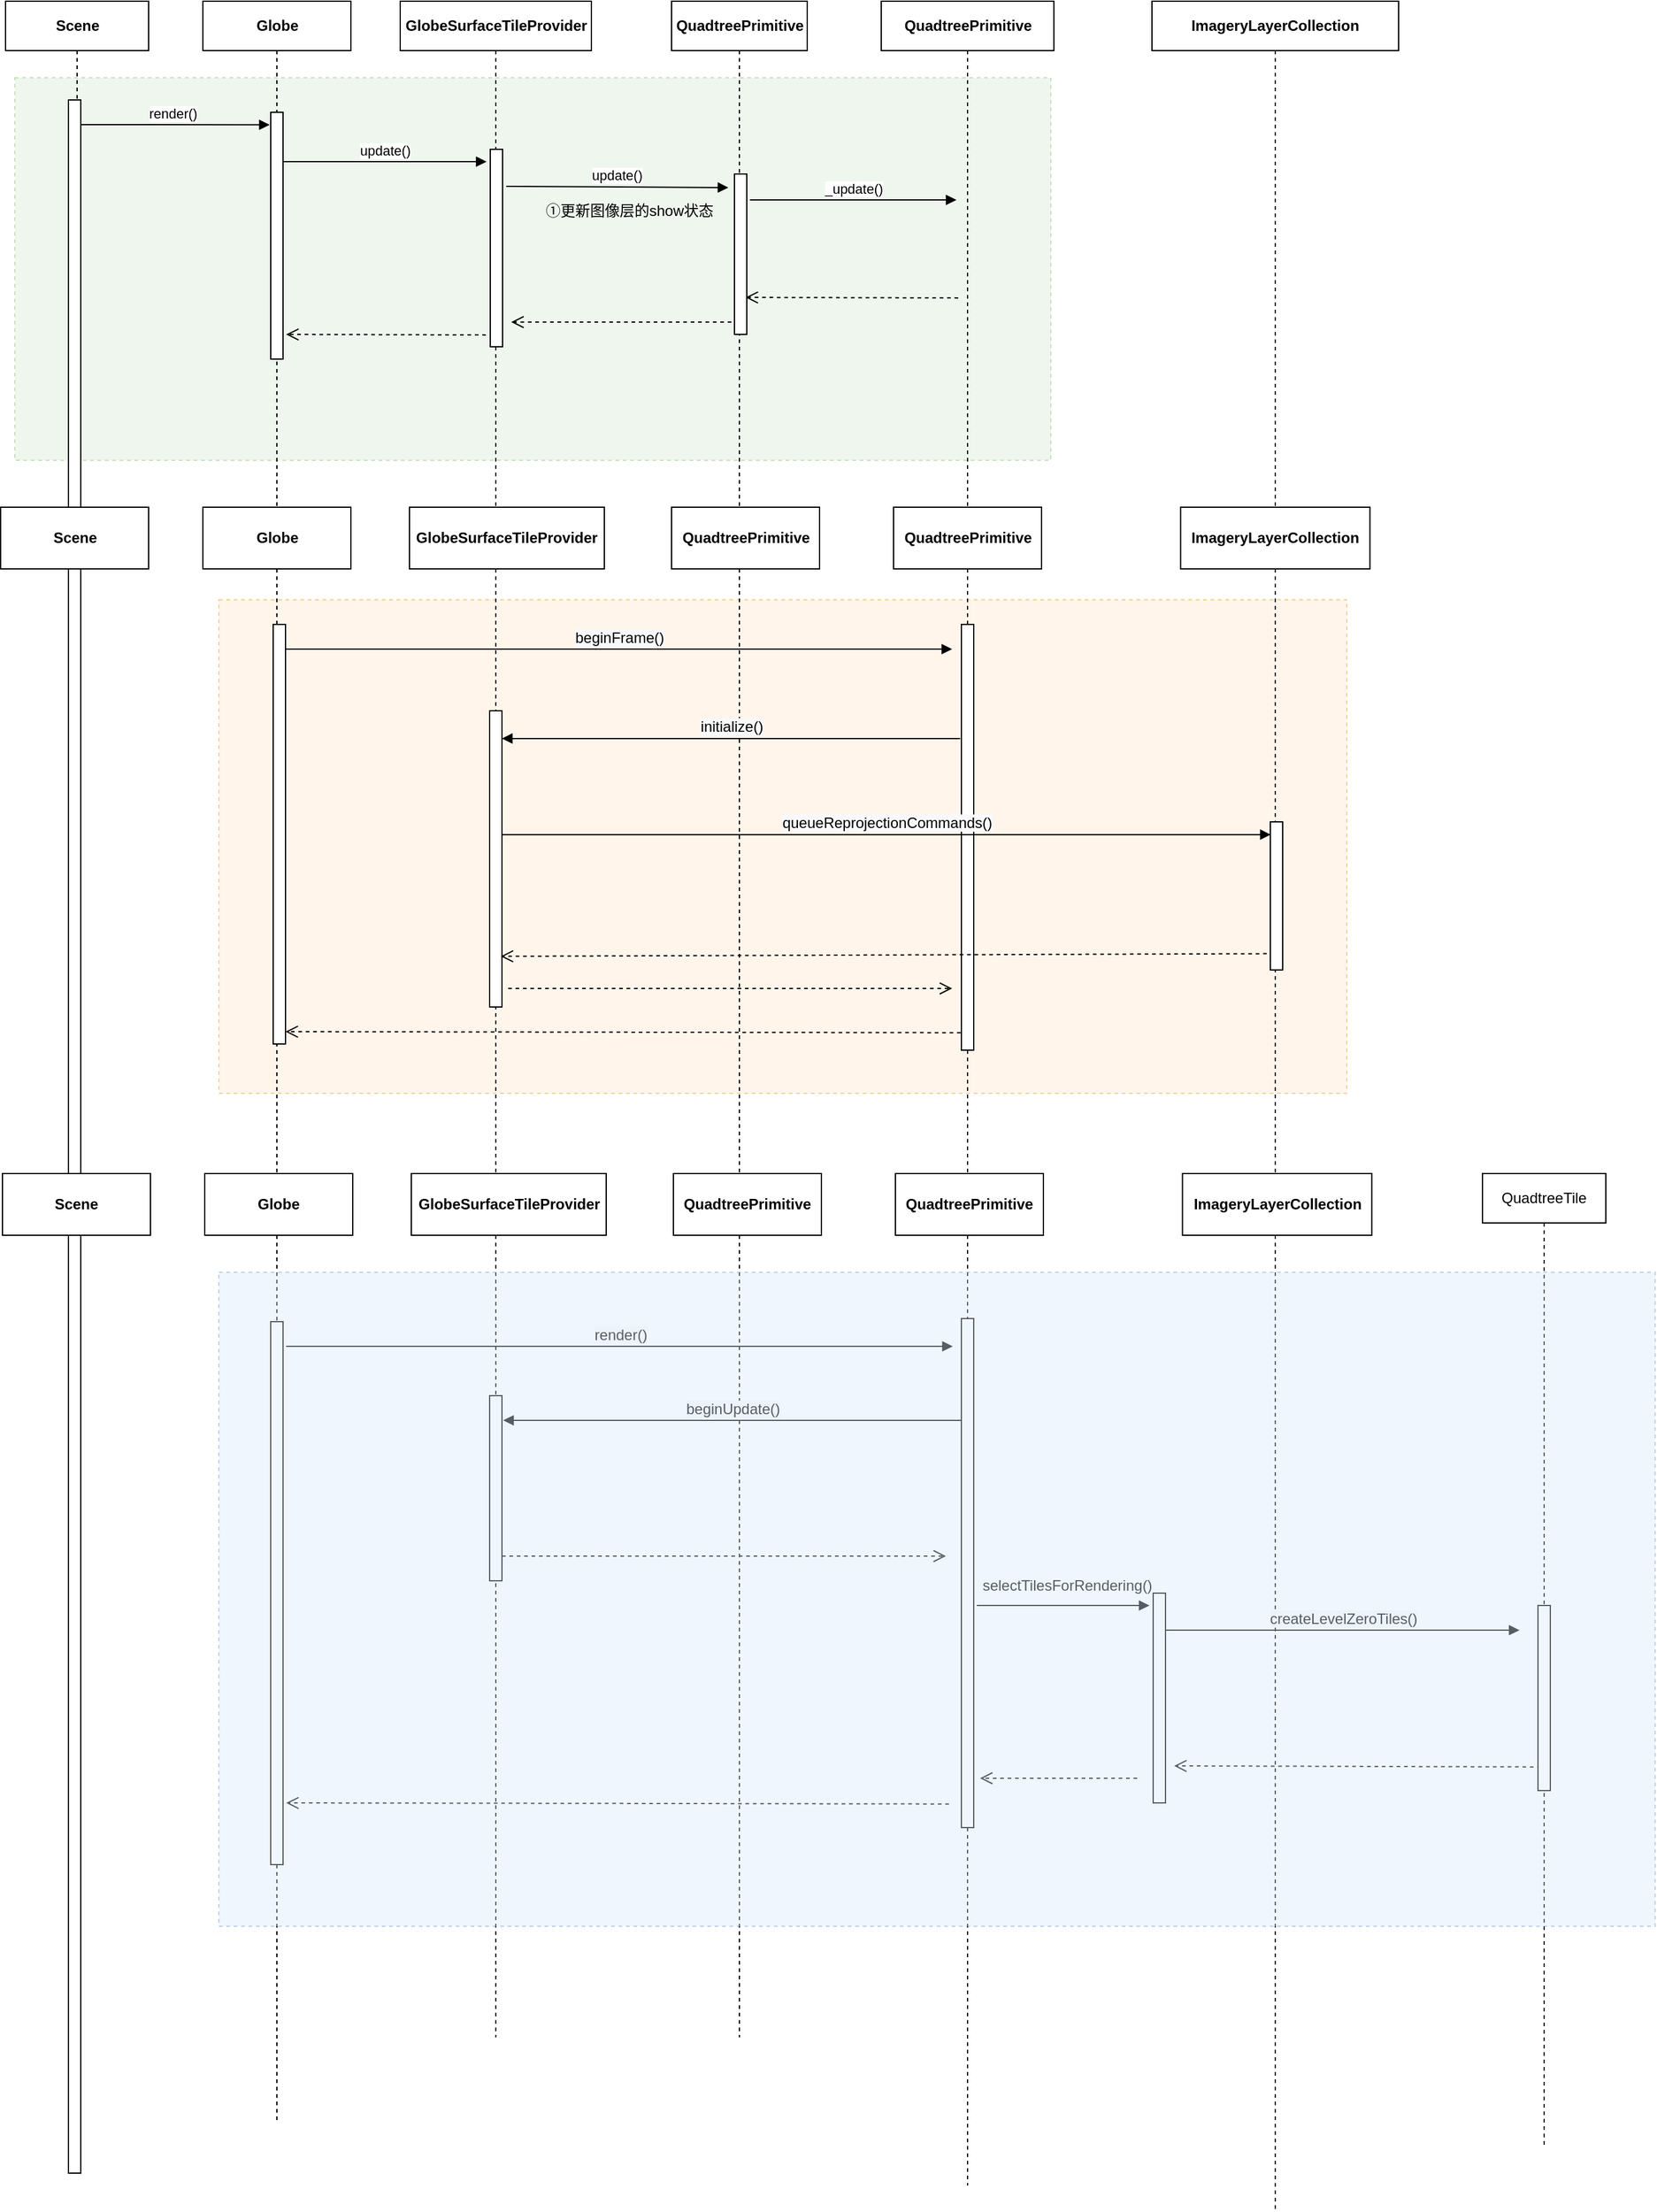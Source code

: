 <mxfile version="18.1.1" type="device" pages="2"><diagram id="OlKX9yXtKvfDsa3n73WA" name="scnen"><mxGraphModel dx="1847" dy="1097" grid="1" gridSize="10" guides="1" tooltips="1" connect="1" arrows="1" fold="1" page="1" pageScale="1" pageWidth="1169" pageHeight="827" math="0" shadow="0"><root><mxCell id="0"/><mxCell id="1" parent="0"/><mxCell id="t_NQuo8DClpIzCMbdmli-40" value="" style="rounded=0;whiteSpace=wrap;html=1;labelBackgroundColor=none;labelBorderColor=none;fillColor=#ffe6cc;dashed=1;strokeColor=#d79b00;opacity=40;" vertex="1" parent="1"><mxGeometry x="245.5" y="525" width="914.5" height="400" as="geometry"/></mxCell><mxCell id="t_NQuo8DClpIzCMbdmli-24" value="" style="rounded=0;whiteSpace=wrap;html=1;labelBackgroundColor=none;labelBorderColor=none;fillColor=#d5e8d4;dashed=1;strokeColor=#82b366;opacity=40;" vertex="1" parent="1"><mxGeometry x="80" y="102" width="840" height="310" as="geometry"/></mxCell><mxCell id="TQ6cITG2cjyuzO6V15b9-2" value="render()" style="html=1;verticalAlign=bottom;endArrow=block;rounded=0;entryX=0.267;entryY=0.123;entryDx=0;entryDy=0;entryPerimeter=0;" edge="1" parent="1"><mxGeometry relative="1" as="geometry"><mxPoint x="129.5" y="140" as="sourcePoint"/><mxPoint x="286.633" y="140.13" as="targetPoint"/></mxGeometry></mxCell><mxCell id="TQ6cITG2cjyuzO6V15b9-4" value="Scene" style="shape=umlLifeline;perimeter=lifelinePerimeter;whiteSpace=wrap;html=1;container=1;collapsible=0;recursiveResize=0;outlineConnect=0;strokeWidth=1;fontStyle=1" vertex="1" parent="1"><mxGeometry x="72.5" y="40" width="116" height="1760" as="geometry"/></mxCell><mxCell id="TQ6cITG2cjyuzO6V15b9-5" value="" style="html=1;points=[];perimeter=orthogonalPerimeter;" vertex="1" parent="TQ6cITG2cjyuzO6V15b9-4"><mxGeometry x="51" y="80" width="10" height="1680" as="geometry"/></mxCell><mxCell id="t_NQuo8DClpIzCMbdmli-43" value="&lt;span style=&quot;font-weight: 700;&quot;&gt;Scene&lt;/span&gt;" style="rounded=0;whiteSpace=wrap;html=1;labelBackgroundColor=none;labelBorderColor=none;fontColor=#000000;strokeColor=#000000;strokeWidth=1;fillColor=#FFFFFF;" vertex="1" parent="TQ6cITG2cjyuzO6V15b9-4"><mxGeometry x="-4" y="410" width="120" height="50" as="geometry"/></mxCell><mxCell id="TQ6cITG2cjyuzO6V15b9-9" value="update()" style="html=1;verticalAlign=bottom;endArrow=block;rounded=0;" edge="1" parent="1" source="TQ6cITG2cjyuzO6V15b9-1"><mxGeometry relative="1" as="geometry"><mxPoint x="282.5" y="170" as="sourcePoint"/><mxPoint x="462.5" y="170" as="targetPoint"/></mxGeometry></mxCell><mxCell id="TQ6cITG2cjyuzO6V15b9-6" value="Globe" style="shape=umlLifeline;perimeter=lifelinePerimeter;whiteSpace=wrap;html=1;container=1;collapsible=0;recursiveResize=0;outlineConnect=0;fontStyle=1" vertex="1" parent="1"><mxGeometry x="232.5" y="40" width="120" height="1720" as="geometry"/></mxCell><mxCell id="TQ6cITG2cjyuzO6V15b9-1" value="" style="html=1;points=[];perimeter=orthogonalPerimeter;" vertex="1" parent="TQ6cITG2cjyuzO6V15b9-6"><mxGeometry x="55" y="90" width="10" height="200" as="geometry"/></mxCell><mxCell id="t_NQuo8DClpIzCMbdmli-44" value="&lt;span style=&quot;font-weight: 700;&quot;&gt;Globe&lt;/span&gt;" style="rounded=0;whiteSpace=wrap;html=1;labelBackgroundColor=none;labelBorderColor=none;fontColor=#000000;strokeColor=#000000;strokeWidth=1;fillColor=#FFFFFF;" vertex="1" parent="TQ6cITG2cjyuzO6V15b9-6"><mxGeometry y="410" width="120" height="50" as="geometry"/></mxCell><mxCell id="t_NQuo8DClpIzCMbdmli-63" value="" style="html=1;points=[];perimeter=orthogonalPerimeter;" vertex="1" parent="TQ6cITG2cjyuzO6V15b9-6"><mxGeometry x="55" y="1070" width="10" height="440" as="geometry"/></mxCell><mxCell id="t_NQuo8DClpIzCMbdmli-1" value="GlobeSurfaceTileProvider" style="shape=umlLifeline;perimeter=lifelinePerimeter;whiteSpace=wrap;html=1;container=1;collapsible=0;recursiveResize=0;outlineConnect=0;labelBackgroundColor=none;labelBorderColor=none;align=center;size=40;fontStyle=1" vertex="1" parent="1"><mxGeometry x="392.5" y="40" width="155" height="1650" as="geometry"/></mxCell><mxCell id="TQ6cITG2cjyuzO6V15b9-8" value="" style="html=1;points=[];perimeter=orthogonalPerimeter;" vertex="1" parent="t_NQuo8DClpIzCMbdmli-1"><mxGeometry x="73" y="120" width="10" height="160" as="geometry"/></mxCell><mxCell id="t_NQuo8DClpIzCMbdmli-23" value="" style="html=1;verticalAlign=bottom;endArrow=open;dashed=1;endSize=8;rounded=0;" edge="1" parent="t_NQuo8DClpIzCMbdmli-1" source="t_NQuo8DClpIzCMbdmli-16"><mxGeometry relative="1" as="geometry"><mxPoint x="90" y="260" as="targetPoint"/><mxPoint x="245.4" y="260.44" as="sourcePoint"/></mxGeometry></mxCell><mxCell id="t_NQuo8DClpIzCMbdmli-45" value="&lt;span style=&quot;font-weight: 700;&quot;&gt;GlobeSurfaceTileProvider&lt;/span&gt;" style="rounded=0;whiteSpace=wrap;html=1;labelBackgroundColor=none;labelBorderColor=none;fontColor=#000000;strokeColor=#000000;strokeWidth=1;fillColor=#FFFFFF;" vertex="1" parent="t_NQuo8DClpIzCMbdmli-1"><mxGeometry x="7.5" y="410" width="158" height="50" as="geometry"/></mxCell><mxCell id="t_NQuo8DClpIzCMbdmli-64" value="&lt;span style=&quot;font-size: 12px; text-align: left; background-color: rgb(248, 249, 250);&quot;&gt;render()&lt;/span&gt;" style="html=1;verticalAlign=bottom;endArrow=block;rounded=0;" edge="1" parent="t_NQuo8DClpIzCMbdmli-1"><mxGeometry relative="1" as="geometry"><mxPoint x="-92.5" y="1090" as="sourcePoint"/><mxPoint x="448" y="1090" as="targetPoint"/></mxGeometry></mxCell><mxCell id="t_NQuo8DClpIzCMbdmli-66" value="" style="html=1;points=[];perimeter=orthogonalPerimeter;" vertex="1" parent="t_NQuo8DClpIzCMbdmli-1"><mxGeometry x="72.5" y="1130" width="10" height="150" as="geometry"/></mxCell><mxCell id="t_NQuo8DClpIzCMbdmli-8" value="update()" style="html=1;verticalAlign=bottom;endArrow=block;rounded=0;fontColor=#000000;" edge="1" parent="1"><mxGeometry relative="1" as="geometry"><mxPoint x="478.5" y="190" as="sourcePoint"/><mxPoint x="658.5" y="191" as="targetPoint"/></mxGeometry></mxCell><mxCell id="t_NQuo8DClpIzCMbdmli-14" value="&lt;span style=&quot;text-align: left;&quot;&gt;①更新图像层的show状态&lt;/span&gt;" style="text;html=1;align=center;verticalAlign=middle;resizable=0;points=[];autosize=1;strokeColor=none;fillColor=none;fontColor=#000000;" vertex="1" parent="1"><mxGeometry x="502.5" y="200" width="150" height="20" as="geometry"/></mxCell><mxCell id="t_NQuo8DClpIzCMbdmli-16" value="&lt;span style=&quot;text-align: left;&quot;&gt;QuadtreePrimitive&lt;/span&gt;" style="shape=umlLifeline;perimeter=lifelinePerimeter;whiteSpace=wrap;html=1;container=1;collapsible=0;recursiveResize=0;outlineConnect=0;labelBackgroundColor=none;labelBorderColor=none;fontColor=#000000;fontStyle=1" vertex="1" parent="1"><mxGeometry x="612.5" y="40" width="110" height="1650" as="geometry"/></mxCell><mxCell id="t_NQuo8DClpIzCMbdmli-19" value="" style="html=1;points=[];perimeter=orthogonalPerimeter;" vertex="1" parent="t_NQuo8DClpIzCMbdmli-16"><mxGeometry x="51" y="140" width="10" height="130" as="geometry"/></mxCell><mxCell id="t_NQuo8DClpIzCMbdmli-20" value="_update()" style="html=1;verticalAlign=bottom;endArrow=block;rounded=0;fontColor=#000000;" edge="1" parent="t_NQuo8DClpIzCMbdmli-16"><mxGeometry relative="1" as="geometry"><mxPoint x="63.5" y="161" as="sourcePoint"/><mxPoint x="231" y="161" as="targetPoint"/></mxGeometry></mxCell><mxCell id="t_NQuo8DClpIzCMbdmli-22" value="" style="html=1;verticalAlign=bottom;endArrow=open;dashed=1;endSize=8;rounded=0;exitX=-0.05;exitY=0.924;exitDx=0;exitDy=0;exitPerimeter=0;" edge="1" parent="t_NQuo8DClpIzCMbdmli-16"><mxGeometry relative="1" as="geometry"><mxPoint x="60" y="240" as="targetPoint"/><mxPoint x="232.4" y="240.44" as="sourcePoint"/></mxGeometry></mxCell><mxCell id="t_NQuo8DClpIzCMbdmli-46" value="&lt;span style=&quot;font-weight: 700; text-align: left;&quot;&gt;QuadtreePrimitive&lt;/span&gt;" style="rounded=0;whiteSpace=wrap;html=1;labelBackgroundColor=none;labelBorderColor=none;fontColor=#000000;strokeColor=#000000;strokeWidth=1;fillColor=#FFFFFF;" vertex="1" parent="t_NQuo8DClpIzCMbdmli-16"><mxGeometry y="410" width="120" height="50" as="geometry"/></mxCell><mxCell id="t_NQuo8DClpIzCMbdmli-85" value="" style="html=1;verticalAlign=bottom;endArrow=open;dashed=1;endSize=8;rounded=0;exitX=-0.06;exitY=0.959;exitDx=0;exitDy=0;exitPerimeter=0;" edge="1" parent="t_NQuo8DClpIzCMbdmli-16"><mxGeometry relative="1" as="geometry"><mxPoint x="-312.5" y="1460" as="targetPoint"/><mxPoint x="224.9" y="1460.855" as="sourcePoint"/></mxGeometry></mxCell><mxCell id="t_NQuo8DClpIzCMbdmli-18" value="&lt;span style=&quot;text-align: left;&quot;&gt;ImageryLayerCollection&lt;/span&gt;" style="shape=umlLifeline;perimeter=lifelinePerimeter;whiteSpace=wrap;html=1;container=1;collapsible=0;recursiveResize=0;outlineConnect=0;labelBackgroundColor=none;labelBorderColor=none;fontColor=#000000;fontStyle=1" vertex="1" parent="1"><mxGeometry x="1002" y="40" width="200" height="1790" as="geometry"/></mxCell><mxCell id="t_NQuo8DClpIzCMbdmli-55" value="&lt;span style=&quot;font-weight: 700; text-align: left;&quot;&gt;ImageryLayerCollection&lt;/span&gt;" style="rounded=0;whiteSpace=wrap;html=1;labelBackgroundColor=none;labelBorderColor=none;fontColor=#000000;strokeColor=#000000;strokeWidth=1;fillColor=#FFFFFF;" vertex="1" parent="t_NQuo8DClpIzCMbdmli-18"><mxGeometry x="23.25" y="410" width="153.5" height="50" as="geometry"/></mxCell><mxCell id="t_NQuo8DClpIzCMbdmli-33" value="" style="html=1;points=[];perimeter=orthogonalPerimeter;" vertex="1" parent="t_NQuo8DClpIzCMbdmli-18"><mxGeometry x="96" y="665" width="10" height="120" as="geometry"/></mxCell><mxCell id="t_NQuo8DClpIzCMbdmli-76" value="" style="html=1;verticalAlign=bottom;endArrow=block;rounded=0;" edge="1" parent="t_NQuo8DClpIzCMbdmli-18"><mxGeometry relative="1" as="geometry"><mxPoint x="-142.0" y="1300" as="sourcePoint"/><mxPoint x="-2" y="1300" as="targetPoint"/></mxGeometry></mxCell><mxCell id="t_NQuo8DClpIzCMbdmli-74" value="" style="html=1;points=[];perimeter=orthogonalPerimeter;" vertex="1" parent="t_NQuo8DClpIzCMbdmli-18"><mxGeometry x="1" y="1290" width="10" height="170" as="geometry"/></mxCell><mxCell id="t_NQuo8DClpIzCMbdmli-83" value="" style="html=1;verticalAlign=bottom;endArrow=open;dashed=1;endSize=8;rounded=0;exitX=-0.06;exitY=0.959;exitDx=0;exitDy=0;exitPerimeter=0;" edge="1" parent="t_NQuo8DClpIzCMbdmli-18"><mxGeometry relative="1" as="geometry"><mxPoint x="18" y="1430" as="targetPoint"/><mxPoint x="315.4" y="1430.855" as="sourcePoint"/></mxGeometry></mxCell><mxCell id="t_NQuo8DClpIzCMbdmli-11" value="" style="html=1;verticalAlign=bottom;endArrow=open;dashed=1;endSize=8;rounded=0;exitX=-0.05;exitY=0.924;exitDx=0;exitDy=0;exitPerimeter=0;" edge="1" parent="1"><mxGeometry relative="1" as="geometry"><mxPoint x="300" y="310" as="targetPoint"/><mxPoint x="462.0" y="310.44" as="sourcePoint"/></mxGeometry></mxCell><mxCell id="t_NQuo8DClpIzCMbdmli-27" value="&lt;span style=&quot;text-align: left;&quot;&gt;QuadtreePrimitive&lt;/span&gt;" style="shape=umlLifeline;perimeter=lifelinePerimeter;whiteSpace=wrap;html=1;container=1;collapsible=0;recursiveResize=0;outlineConnect=0;labelBackgroundColor=none;labelBorderColor=none;fontColor=#000000;fontStyle=1" vertex="1" parent="1"><mxGeometry x="782.5" y="40" width="140" height="1770" as="geometry"/></mxCell><mxCell id="t_NQuo8DClpIzCMbdmli-52" value="&lt;span style=&quot;font-weight: 700; text-align: left;&quot;&gt;QuadtreePrimitive&lt;/span&gt;" style="rounded=0;whiteSpace=wrap;html=1;labelBackgroundColor=none;labelBorderColor=none;fontColor=#000000;strokeColor=#000000;strokeWidth=1;fillColor=#FFFFFF;" vertex="1" parent="t_NQuo8DClpIzCMbdmli-27"><mxGeometry x="10" y="410" width="120" height="50" as="geometry"/></mxCell><mxCell id="t_NQuo8DClpIzCMbdmli-65" value="" style="html=1;points=[];perimeter=orthogonalPerimeter;" vertex="1" parent="t_NQuo8DClpIzCMbdmli-27"><mxGeometry x="65" y="1067.5" width="10" height="412.5" as="geometry"/></mxCell><mxCell id="t_NQuo8DClpIzCMbdmli-30" value="" style="html=1;points=[];perimeter=orthogonalPerimeter;" vertex="1" parent="1"><mxGeometry x="465" y="615" width="10" height="240" as="geometry"/></mxCell><mxCell id="t_NQuo8DClpIzCMbdmli-39" value="" style="html=1;verticalAlign=bottom;endArrow=open;dashed=1;endSize=8;rounded=0;exitX=-0.06;exitY=0.959;exitDx=0;exitDy=0;exitPerimeter=0;" edge="1" parent="1" source="t_NQuo8DClpIzCMbdmli-28"><mxGeometry relative="1" as="geometry"><mxPoint x="299.5" y="875" as="targetPoint"/><mxPoint x="1043" y="875" as="sourcePoint"/></mxGeometry></mxCell><mxCell id="t_NQuo8DClpIzCMbdmli-28" value="" style="html=1;points=[];perimeter=orthogonalPerimeter;" vertex="1" parent="1"><mxGeometry x="847.5" y="545" width="10" height="345" as="geometry"/></mxCell><mxCell id="t_NQuo8DClpIzCMbdmli-31" value="&lt;span style=&quot;font-size: 12px; text-align: left; background-color: rgb(248, 249, 250);&quot;&gt;initialize()&lt;/span&gt;" style="html=1;verticalAlign=bottom;endArrow=block;rounded=0;exitX=-0.1;exitY=0.268;exitDx=0;exitDy=0;exitPerimeter=0;" edge="1" parent="1" source="t_NQuo8DClpIzCMbdmli-28" target="t_NQuo8DClpIzCMbdmli-30"><mxGeometry relative="1" as="geometry"><mxPoint x="1055.5" y="635" as="sourcePoint"/><mxPoint x="505.5" y="635" as="targetPoint"/></mxGeometry></mxCell><mxCell id="TQ6cITG2cjyuzO6V15b9-21" value="&lt;span style=&quot;font-size: 12px; text-align: left; background-color: rgb(248, 249, 250);&quot;&gt;beginFrame()&lt;/span&gt;" style="html=1;verticalAlign=bottom;endArrow=block;rounded=0;" edge="1" parent="1" source="t_NQuo8DClpIzCMbdmli-26"><mxGeometry relative="1" as="geometry"><mxPoint x="312" y="565" as="sourcePoint"/><mxPoint x="840" y="565" as="targetPoint"/></mxGeometry></mxCell><mxCell id="t_NQuo8DClpIzCMbdmli-35" value="&lt;span style=&quot;font-size: 12px; text-align: left; background-color: rgb(248, 249, 250);&quot;&gt;queueReprojectionCommands()&lt;/span&gt;" style="html=1;verticalAlign=bottom;endArrow=block;rounded=0;entryX=0.029;entryY=0.086;entryDx=0;entryDy=0;entryPerimeter=0;" edge="1" parent="1" source="t_NQuo8DClpIzCMbdmli-30" target="t_NQuo8DClpIzCMbdmli-33"><mxGeometry relative="1" as="geometry"><mxPoint x="505.5" y="725" as="sourcePoint"/><mxPoint x="865.5" y="724" as="targetPoint"/></mxGeometry></mxCell><mxCell id="t_NQuo8DClpIzCMbdmli-37" value="" style="html=1;verticalAlign=bottom;endArrow=open;dashed=1;endSize=8;rounded=0;exitX=-0.289;exitY=0.89;exitDx=0;exitDy=0;exitPerimeter=0;entryX=0.9;entryY=0.829;entryDx=0;entryDy=0;entryPerimeter=0;" edge="1" parent="1" source="t_NQuo8DClpIzCMbdmli-33" target="t_NQuo8DClpIzCMbdmli-30"><mxGeometry relative="1" as="geometry"><mxPoint x="505.5" y="815" as="targetPoint"/><mxPoint x="865" y="815" as="sourcePoint"/></mxGeometry></mxCell><mxCell id="t_NQuo8DClpIzCMbdmli-38" value="" style="html=1;verticalAlign=bottom;endArrow=open;dashed=1;endSize=8;rounded=0;" edge="1" parent="1"><mxGeometry relative="1" as="geometry"><mxPoint x="840" y="840" as="targetPoint"/><mxPoint x="480" y="840" as="sourcePoint"/></mxGeometry></mxCell><mxCell id="t_NQuo8DClpIzCMbdmli-26" value="" style="html=1;points=[];perimeter=orthogonalPerimeter;" vertex="1" parent="1"><mxGeometry x="289.5" y="545" width="10" height="340" as="geometry"/></mxCell><mxCell id="t_NQuo8DClpIzCMbdmli-57" value="&lt;span style=&quot;font-weight: 700;&quot;&gt;Scene&lt;/span&gt;" style="rounded=0;whiteSpace=wrap;html=1;labelBackgroundColor=none;labelBorderColor=none;fontColor=#000000;strokeColor=#000000;strokeWidth=1;fillColor=#FFFFFF;" vertex="1" parent="1"><mxGeometry x="70" y="990" width="120" height="50" as="geometry"/></mxCell><mxCell id="t_NQuo8DClpIzCMbdmli-58" value="&lt;span style=&quot;font-weight: 700;&quot;&gt;Globe&lt;/span&gt;" style="rounded=0;whiteSpace=wrap;html=1;labelBackgroundColor=none;labelBorderColor=none;fontColor=#000000;strokeColor=#000000;strokeWidth=1;fillColor=#FFFFFF;" vertex="1" parent="1"><mxGeometry x="234" y="990" width="120" height="50" as="geometry"/></mxCell><mxCell id="t_NQuo8DClpIzCMbdmli-59" value="&lt;span style=&quot;font-weight: 700;&quot;&gt;GlobeSurfaceTileProvider&lt;/span&gt;" style="rounded=0;whiteSpace=wrap;html=1;labelBackgroundColor=none;labelBorderColor=none;fontColor=#000000;strokeColor=#000000;strokeWidth=1;fillColor=#FFFFFF;" vertex="1" parent="1"><mxGeometry x="401.5" y="990" width="158" height="50" as="geometry"/></mxCell><mxCell id="t_NQuo8DClpIzCMbdmli-60" value="&lt;span style=&quot;font-weight: 700; text-align: left;&quot;&gt;QuadtreePrimitive&lt;/span&gt;" style="rounded=0;whiteSpace=wrap;html=1;labelBackgroundColor=none;labelBorderColor=none;fontColor=#000000;strokeColor=#000000;strokeWidth=1;fillColor=#FFFFFF;" vertex="1" parent="1"><mxGeometry x="614" y="990" width="120" height="50" as="geometry"/></mxCell><mxCell id="t_NQuo8DClpIzCMbdmli-61" value="&lt;span style=&quot;font-weight: 700; text-align: left;&quot;&gt;ImageryLayerCollection&lt;/span&gt;" style="rounded=0;whiteSpace=wrap;html=1;labelBackgroundColor=none;labelBorderColor=none;fontColor=#000000;strokeColor=#000000;strokeWidth=1;fillColor=#FFFFFF;" vertex="1" parent="1"><mxGeometry x="1026.75" y="990" width="153.5" height="50" as="geometry"/></mxCell><mxCell id="t_NQuo8DClpIzCMbdmli-62" value="&lt;span style=&quot;font-weight: 700; text-align: left;&quot;&gt;QuadtreePrimitive&lt;/span&gt;" style="rounded=0;whiteSpace=wrap;html=1;labelBackgroundColor=none;labelBorderColor=none;fontColor=#000000;strokeColor=#000000;strokeWidth=1;fillColor=#FFFFFF;" vertex="1" parent="1"><mxGeometry x="794" y="990" width="120" height="50" as="geometry"/></mxCell><mxCell id="t_NQuo8DClpIzCMbdmli-67" value="&lt;span style=&quot;font-size: 12px; text-align: left; background-color: rgb(248, 249, 250);&quot;&gt;beginUpdate()&lt;/span&gt;" style="html=1;verticalAlign=bottom;endArrow=block;rounded=0;exitX=-0.1;exitY=0.268;exitDx=0;exitDy=0;exitPerimeter=0;" edge="1" parent="1"><mxGeometry relative="1" as="geometry"><mxPoint x="847.5" y="1190" as="sourcePoint"/><mxPoint x="476.0" y="1190" as="targetPoint"/></mxGeometry></mxCell><mxCell id="t_NQuo8DClpIzCMbdmli-70" value="" style="html=1;verticalAlign=bottom;endArrow=open;dashed=1;endSize=8;rounded=0;" edge="1" parent="1"><mxGeometry relative="1" as="geometry"><mxPoint x="835" y="1300" as="targetPoint"/><mxPoint x="475" y="1300" as="sourcePoint"/></mxGeometry></mxCell><mxCell id="t_NQuo8DClpIzCMbdmli-77" value="&lt;span style=&quot;text-align: left;&quot;&gt;selectTilesForRendering()&lt;/span&gt;" style="text;html=1;align=center;verticalAlign=middle;resizable=0;points=[];autosize=1;strokeColor=none;fillColor=none;fontColor=#000000;" vertex="1" parent="1"><mxGeometry x="857.5" y="1314" width="150" height="20" as="geometry"/></mxCell><mxCell id="t_NQuo8DClpIzCMbdmli-78" value="&lt;span style=&quot;text-align: left;&quot;&gt;QuadtreeTile&lt;/span&gt;" style="shape=umlLifeline;perimeter=lifelinePerimeter;whiteSpace=wrap;html=1;container=1;collapsible=0;recursiveResize=0;outlineConnect=0;labelBackgroundColor=none;labelBorderColor=none;fontColor=#000000;strokeColor=#000000;strokeWidth=1;fillColor=#FFFFFF;" vertex="1" parent="1"><mxGeometry x="1270" y="990" width="100" height="790" as="geometry"/></mxCell><mxCell id="t_NQuo8DClpIzCMbdmli-80" value="&lt;span style=&quot;font-size: 12px; text-align: left; background-color: rgb(248, 249, 250);&quot;&gt;createLevelZeroTiles()&lt;/span&gt;" style="html=1;verticalAlign=bottom;endArrow=block;rounded=0;" edge="1" parent="t_NQuo8DClpIzCMbdmli-78"><mxGeometry relative="1" as="geometry"><mxPoint x="-257.0" y="370" as="sourcePoint"/><mxPoint x="30" y="370" as="targetPoint"/></mxGeometry></mxCell><mxCell id="t_NQuo8DClpIzCMbdmli-82" value="" style="html=1;points=[];perimeter=orthogonalPerimeter;" vertex="1" parent="t_NQuo8DClpIzCMbdmli-78"><mxGeometry x="45" y="350" width="10" height="150" as="geometry"/></mxCell><mxCell id="t_NQuo8DClpIzCMbdmli-84" value="" style="html=1;verticalAlign=bottom;endArrow=open;dashed=1;endSize=8;rounded=0;" edge="1" parent="1"><mxGeometry relative="1" as="geometry"><mxPoint x="862.6" y="1480" as="targetPoint"/><mxPoint x="990" y="1480" as="sourcePoint"/></mxGeometry></mxCell><mxCell id="t_NQuo8DClpIzCMbdmli-87" value="" style="rounded=0;whiteSpace=wrap;html=1;labelBackgroundColor=none;labelBorderColor=none;fillColor=#dae8fc;dashed=1;strokeColor=#6c8ebf;opacity=40;" vertex="1" parent="1"><mxGeometry x="245.5" y="1070" width="1164.5" height="530" as="geometry"/></mxCell></root></mxGraphModel></diagram><diagram id="COqWy_8CIq39TI_dcdvz" name="Page-1"><mxGraphModel dx="1018" dy="658" grid="1" gridSize="10" guides="1" tooltips="1" connect="1" arrows="1" fold="1" page="1" pageScale="1" pageWidth="1169" pageHeight="827" math="0" shadow="0"><root><mxCell id="0"/><mxCell id="1" parent="0"/><mxCell id="GaD7cAb6ZzYDyYBfUQzs-1" value="" style="html=1;points=[];perimeter=orthogonalPerimeter;" vertex="1" parent="1"><mxGeometry x="430" y="170" width="10" height="80" as="geometry"/></mxCell><mxCell id="GaD7cAb6ZzYDyYBfUQzs-2" value="dispatch" style="html=1;verticalAlign=bottom;endArrow=block;entryX=0;entryY=0;rounded=0;" edge="1" target="GaD7cAb6ZzYDyYBfUQzs-1" parent="1"><mxGeometry relative="1" as="geometry"><mxPoint x="160" y="170" as="sourcePoint"/></mxGeometry></mxCell><mxCell id="GaD7cAb6ZzYDyYBfUQzs-3" value="return" style="html=1;verticalAlign=bottom;endArrow=open;dashed=1;endSize=8;exitX=0;exitY=0.95;rounded=0;" edge="1" source="GaD7cAb6ZzYDyYBfUQzs-1" parent="1"><mxGeometry relative="1" as="geometry"><mxPoint x="160" y="246" as="targetPoint"/></mxGeometry></mxCell><mxCell id="GaD7cAb6ZzYDyYBfUQzs-4" value="Globe" style="shape=umlLifeline;perimeter=lifelinePerimeter;whiteSpace=wrap;html=1;container=1;collapsible=0;recursiveResize=0;outlineConnect=0;" vertex="1" parent="1"><mxGeometry x="110" y="70" width="100" height="540" as="geometry"/></mxCell><mxCell id="GaD7cAb6ZzYDyYBfUQzs-5" value="" style="html=1;points=[];perimeter=orthogonalPerimeter;" vertex="1" parent="GaD7cAb6ZzYDyYBfUQzs-4"><mxGeometry x="45" y="80" width="10" height="250" as="geometry"/></mxCell></root></mxGraphModel></diagram></mxfile>